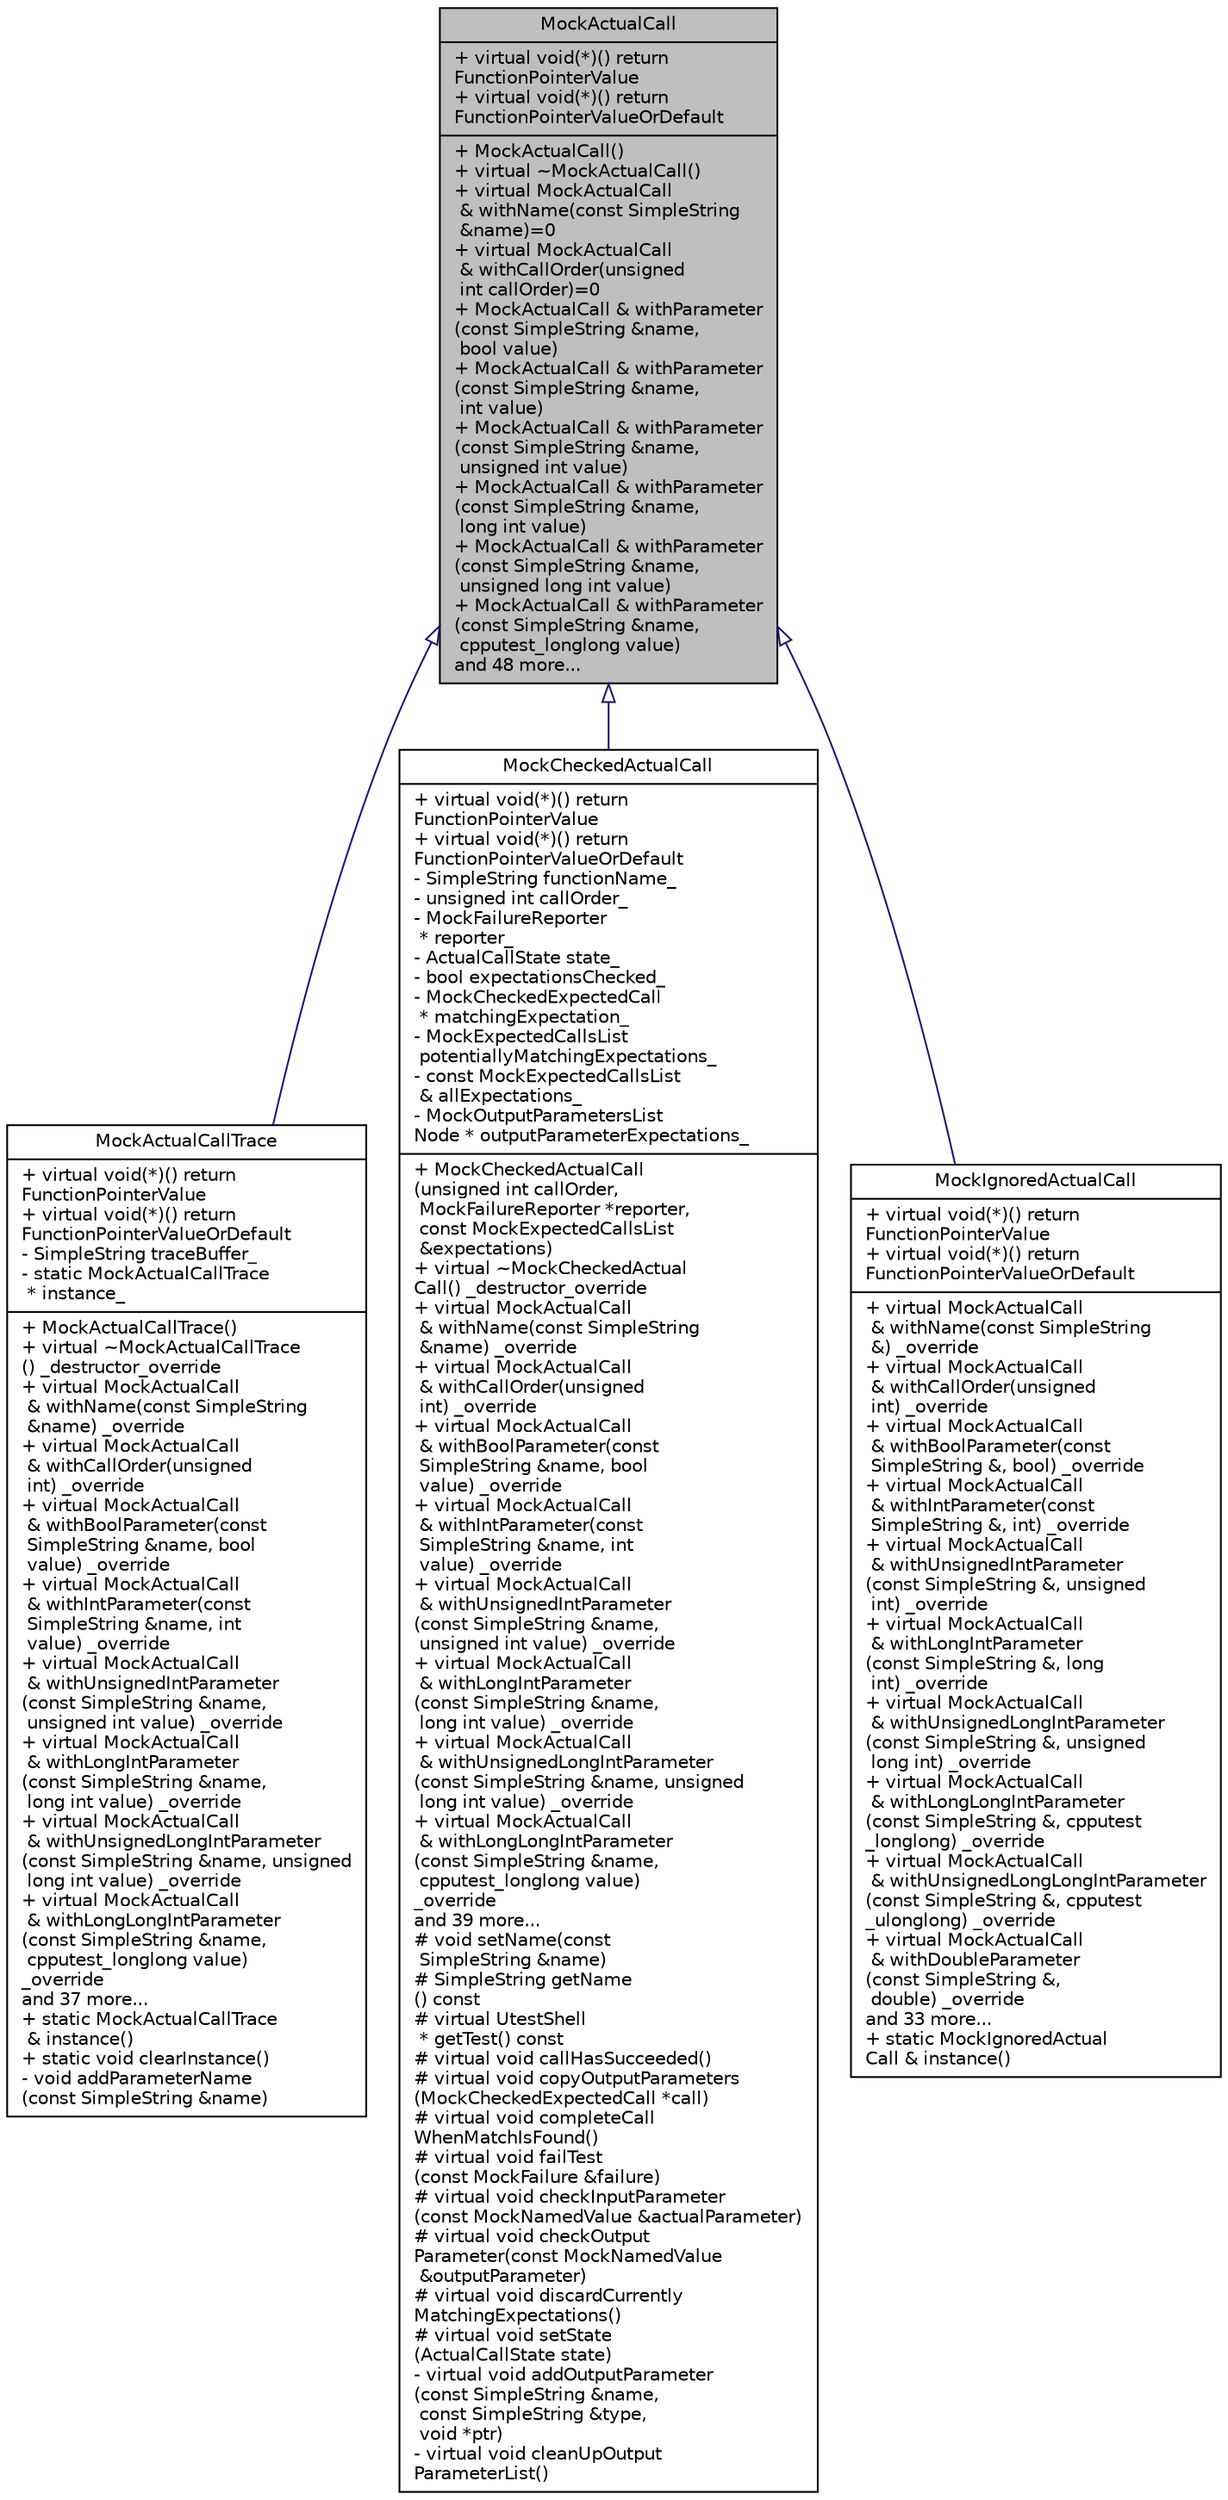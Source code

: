 digraph "MockActualCall"
{
 // LATEX_PDF_SIZE
  edge [fontname="Helvetica",fontsize="10",labelfontname="Helvetica",labelfontsize="10"];
  node [fontname="Helvetica",fontsize="10",shape=record];
  Node1 [label="{MockActualCall\n|+ virtual void(*)() return\lFunctionPointerValue\l+ virtual void(*)() return\lFunctionPointerValueOrDefault\l|+  MockActualCall()\l+ virtual ~MockActualCall()\l+ virtual MockActualCall\l & withName(const SimpleString\l &name)=0\l+ virtual MockActualCall\l & withCallOrder(unsigned\l int callOrder)=0\l+ MockActualCall & withParameter\l(const SimpleString &name,\l bool value)\l+ MockActualCall & withParameter\l(const SimpleString &name,\l int value)\l+ MockActualCall & withParameter\l(const SimpleString &name,\l unsigned int value)\l+ MockActualCall & withParameter\l(const SimpleString &name,\l long int value)\l+ MockActualCall & withParameter\l(const SimpleString &name,\l unsigned long int value)\l+ MockActualCall & withParameter\l(const SimpleString &name,\l cpputest_longlong value)\land 48 more...\l}",height=0.2,width=0.4,color="black", fillcolor="grey75", style="filled", fontcolor="black",tooltip=" "];
  Node1 -> Node2 [dir="back",color="midnightblue",fontsize="10",style="solid",arrowtail="onormal",fontname="Helvetica"];
  Node2 [label="{MockActualCallTrace\n|+ virtual void(*)() return\lFunctionPointerValue\l+ virtual void(*)() return\lFunctionPointerValueOrDefault\l- SimpleString traceBuffer_\l- static MockActualCallTrace\l * instance_\l|+  MockActualCallTrace()\l+ virtual ~MockActualCallTrace\l() _destructor_override\l+ virtual MockActualCall\l & withName(const SimpleString\l &name) _override\l+ virtual MockActualCall\l & withCallOrder(unsigned\l int) _override\l+ virtual MockActualCall\l & withBoolParameter(const\l SimpleString &name, bool\l value) _override\l+ virtual MockActualCall\l & withIntParameter(const\l SimpleString &name, int\l value) _override\l+ virtual MockActualCall\l & withUnsignedIntParameter\l(const SimpleString &name,\l unsigned int value) _override\l+ virtual MockActualCall\l & withLongIntParameter\l(const SimpleString &name,\l long int value) _override\l+ virtual MockActualCall\l & withUnsignedLongIntParameter\l(const SimpleString &name, unsigned\l long int value) _override\l+ virtual MockActualCall\l & withLongLongIntParameter\l(const SimpleString &name,\l cpputest_longlong value) \l_override\land 37 more...\l+ static MockActualCallTrace\l & instance()\l+ static void clearInstance()\l- void addParameterName\l(const SimpleString &name)\l}",height=0.2,width=0.4,color="black", fillcolor="white", style="filled",URL="$classMockActualCallTrace.html",tooltip=" "];
  Node1 -> Node3 [dir="back",color="midnightblue",fontsize="10",style="solid",arrowtail="onormal",fontname="Helvetica"];
  Node3 [label="{MockCheckedActualCall\n|+ virtual void(*)() return\lFunctionPointerValue\l+ virtual void(*)() return\lFunctionPointerValueOrDefault\l- SimpleString functionName_\l- unsigned int callOrder_\l- MockFailureReporter\l * reporter_\l- ActualCallState state_\l- bool expectationsChecked_\l- MockCheckedExpectedCall\l * matchingExpectation_\l- MockExpectedCallsList\l potentiallyMatchingExpectations_\l- const MockExpectedCallsList\l & allExpectations_\l- MockOutputParametersList\lNode * outputParameterExpectations_\l|+  MockCheckedActualCall\l(unsigned int callOrder,\l MockFailureReporter *reporter,\l const MockExpectedCallsList\l &expectations)\l+ virtual ~MockCheckedActual\lCall() _destructor_override\l+ virtual MockActualCall\l & withName(const SimpleString\l &name) _override\l+ virtual MockActualCall\l & withCallOrder(unsigned\l int) _override\l+ virtual MockActualCall\l & withBoolParameter(const\l SimpleString &name, bool\l value) _override\l+ virtual MockActualCall\l & withIntParameter(const\l SimpleString &name, int\l value) _override\l+ virtual MockActualCall\l & withUnsignedIntParameter\l(const SimpleString &name,\l unsigned int value) _override\l+ virtual MockActualCall\l & withLongIntParameter\l(const SimpleString &name,\l long int value) _override\l+ virtual MockActualCall\l & withUnsignedLongIntParameter\l(const SimpleString &name, unsigned\l long int value) _override\l+ virtual MockActualCall\l & withLongLongIntParameter\l(const SimpleString &name,\l cpputest_longlong value) \l_override\land 39 more...\l# void setName(const\l SimpleString &name)\l# SimpleString getName\l() const\l# virtual UtestShell\l * getTest() const\l# virtual void callHasSucceeded()\l# virtual void copyOutputParameters\l(MockCheckedExpectedCall *call)\l# virtual void completeCall\lWhenMatchIsFound()\l# virtual void failTest\l(const MockFailure &failure)\l# virtual void checkInputParameter\l(const MockNamedValue &actualParameter)\l# virtual void checkOutput\lParameter(const MockNamedValue\l &outputParameter)\l# virtual void discardCurrently\lMatchingExpectations()\l# virtual void setState\l(ActualCallState state)\l- virtual void addOutputParameter\l(const SimpleString &name,\l const SimpleString &type,\l void *ptr)\l- virtual void cleanUpOutput\lParameterList()\l}",height=0.2,width=0.4,color="black", fillcolor="white", style="filled",URL="$classMockCheckedActualCall.html",tooltip=" "];
  Node1 -> Node4 [dir="back",color="midnightblue",fontsize="10",style="solid",arrowtail="onormal",fontname="Helvetica"];
  Node4 [label="{MockIgnoredActualCall\n|+ virtual void(*)() return\lFunctionPointerValue\l+ virtual void(*)() return\lFunctionPointerValueOrDefault\l|+ virtual MockActualCall\l & withName(const SimpleString\l &) _override\l+ virtual MockActualCall\l & withCallOrder(unsigned\l int) _override\l+ virtual MockActualCall\l & withBoolParameter(const\l SimpleString &, bool) _override\l+ virtual MockActualCall\l & withIntParameter(const\l SimpleString &, int) _override\l+ virtual MockActualCall\l & withUnsignedIntParameter\l(const SimpleString &, unsigned\l int) _override\l+ virtual MockActualCall\l & withLongIntParameter\l(const SimpleString &, long\l int) _override\l+ virtual MockActualCall\l & withUnsignedLongIntParameter\l(const SimpleString &, unsigned\l long int) _override\l+ virtual MockActualCall\l & withLongLongIntParameter\l(const SimpleString &, cpputest\l_longlong) _override\l+ virtual MockActualCall\l & withUnsignedLongLongIntParameter\l(const SimpleString &, cpputest\l_ulonglong) _override\l+ virtual MockActualCall\l & withDoubleParameter\l(const SimpleString &,\l double) _override\land 33 more...\l+ static MockIgnoredActual\lCall & instance()\l}",height=0.2,width=0.4,color="black", fillcolor="white", style="filled",URL="$classMockIgnoredActualCall.html",tooltip=" "];
}
